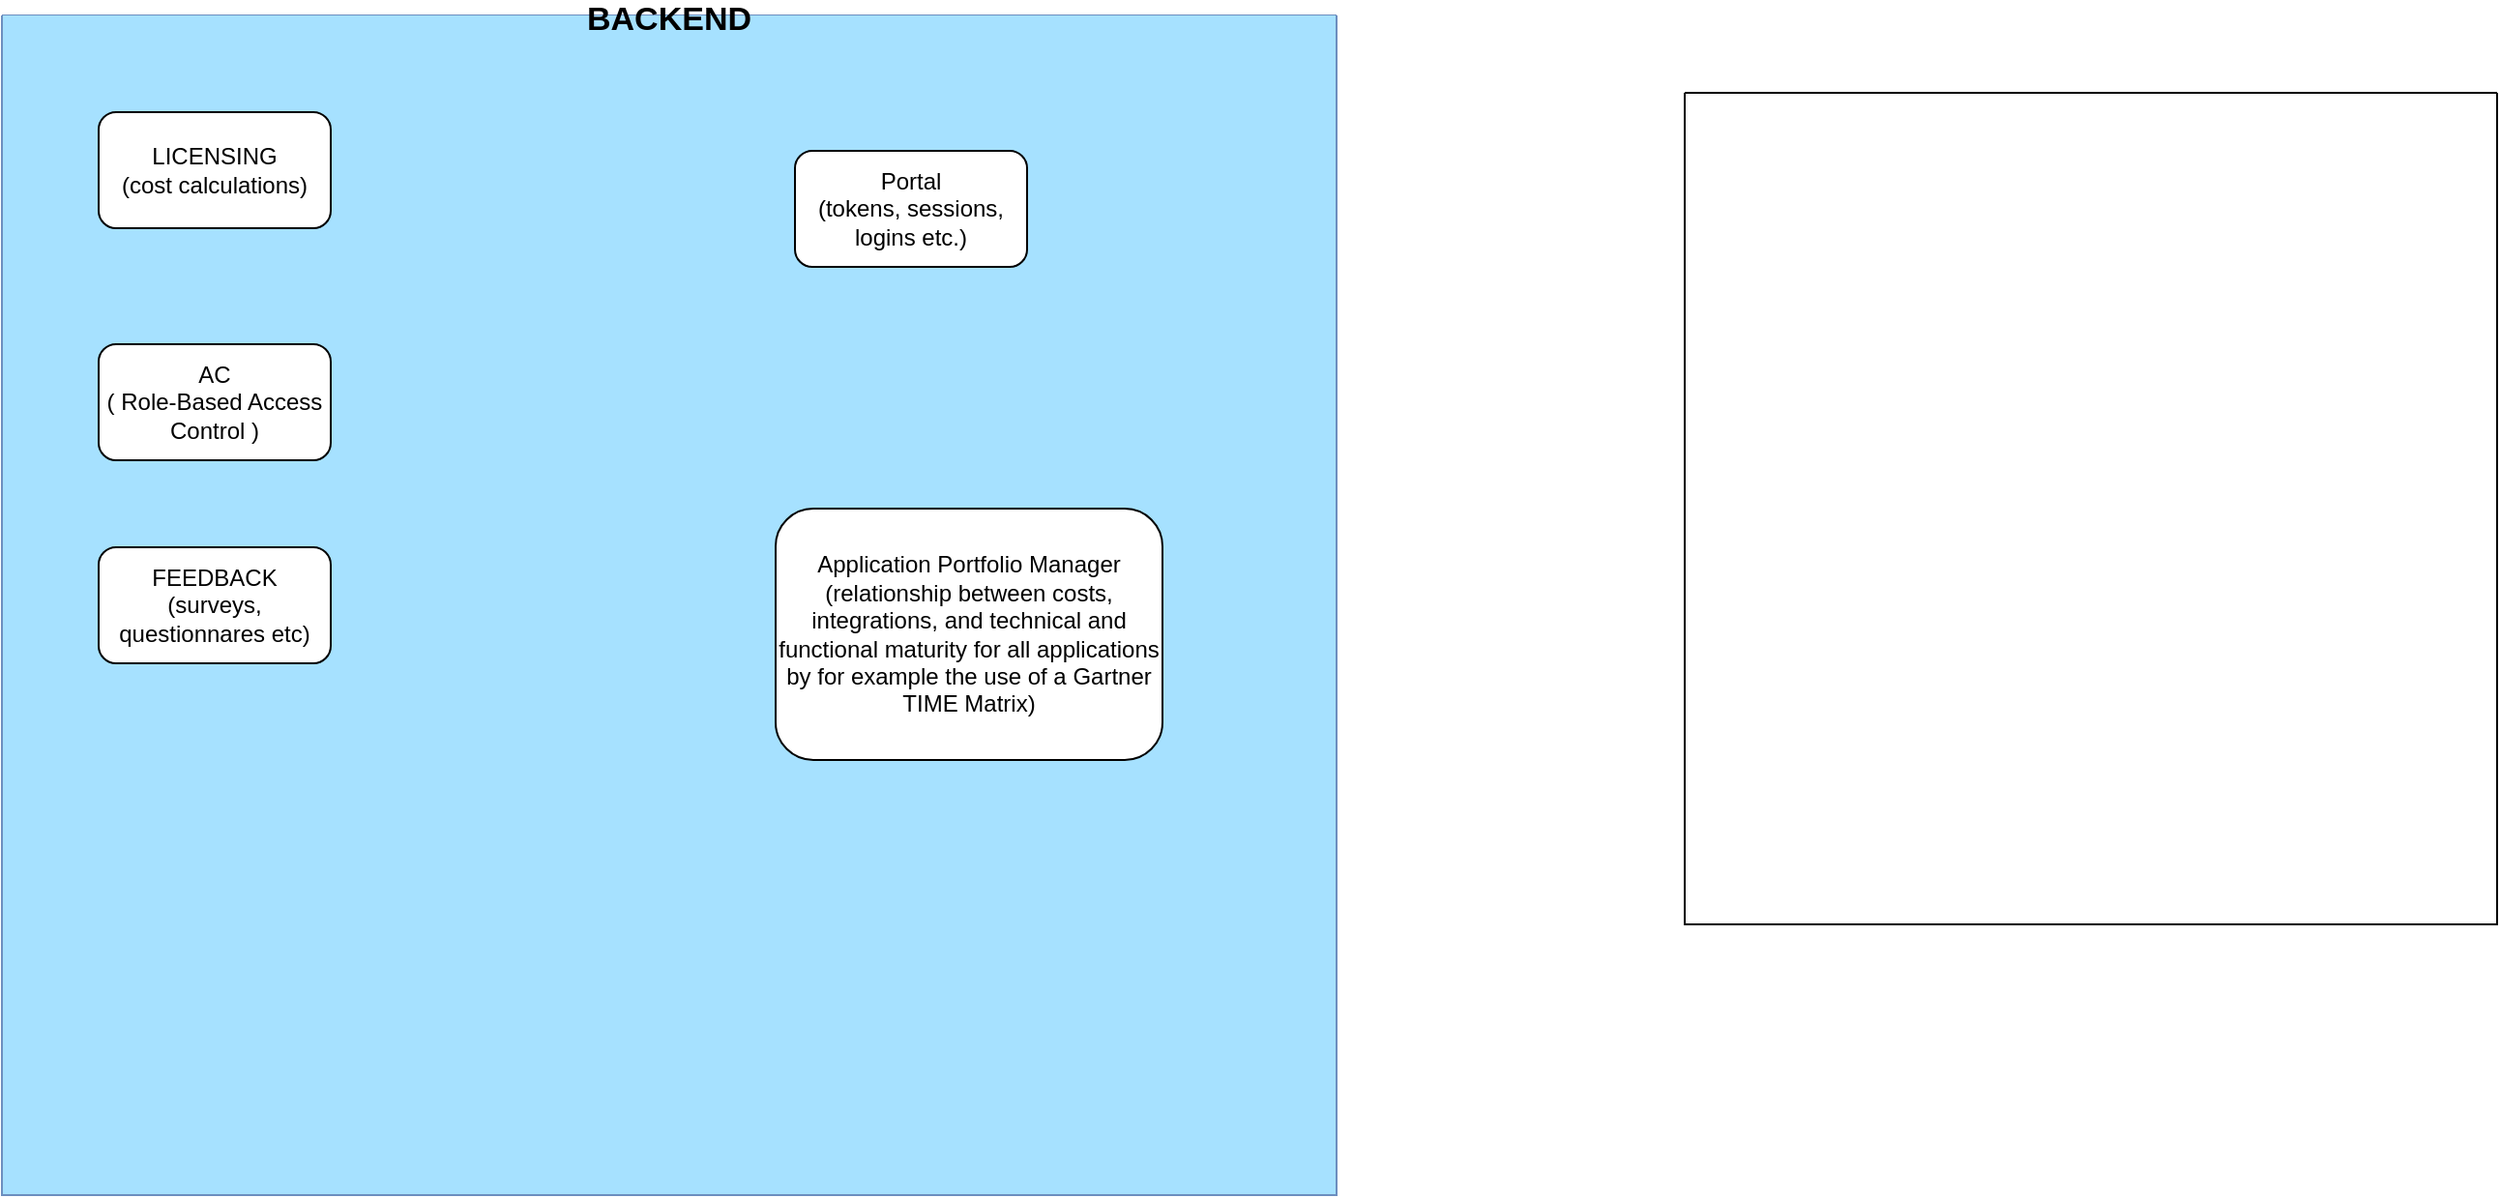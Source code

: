 <mxfile version="22.0.2" type="github">
  <diagram name="Page-1" id="J7pNc2jzAyI4eaKNCd6m">
    <mxGraphModel dx="2261" dy="790" grid="1" gridSize="10" guides="1" tooltips="1" connect="1" arrows="1" fold="1" page="1" pageScale="1" pageWidth="827" pageHeight="1169" math="0" shadow="0">
      <root>
        <mxCell id="0" />
        <mxCell id="1" parent="0" />
        <mxCell id="2TCdwBlKLAB9yFs61my--2" value="" style="swimlane;startSize=0;" vertex="1" parent="1">
          <mxGeometry x="610" y="180" width="420" height="430" as="geometry" />
        </mxCell>
        <mxCell id="2TCdwBlKLAB9yFs61my--3" value="BACKEND" style="swimlane;startSize=0;fillColor=#dae8fc;strokeColor=#6C8EBF;glass=0;gradientColor=none;swimlaneFillColor=#A6E1FF;fontSize=17;" vertex="1" parent="1">
          <mxGeometry x="-260" y="140" width="690" height="610" as="geometry" />
        </mxCell>
        <mxCell id="2TCdwBlKLAB9yFs61my--4" value="AC&lt;br&gt;( Role-Based Access Control )" style="rounded=1;whiteSpace=wrap;html=1;" vertex="1" parent="2TCdwBlKLAB9yFs61my--3">
          <mxGeometry x="50" y="170" width="120" height="60" as="geometry" />
        </mxCell>
        <mxCell id="2TCdwBlKLAB9yFs61my--5" value="Application Portfolio Manager&lt;br&gt;(relationship between costs, integrations, and technical and functional maturity for all applications by for example the use of a Gartner TIME Matrix)" style="rounded=1;whiteSpace=wrap;html=1;" vertex="1" parent="2TCdwBlKLAB9yFs61my--3">
          <mxGeometry x="400" y="255" width="200" height="130" as="geometry" />
        </mxCell>
        <mxCell id="2TCdwBlKLAB9yFs61my--7" value="LICENSING&lt;br&gt;(cost calculations)" style="rounded=1;whiteSpace=wrap;html=1;" vertex="1" parent="2TCdwBlKLAB9yFs61my--3">
          <mxGeometry x="50" y="50" width="120" height="60" as="geometry" />
        </mxCell>
        <mxCell id="2TCdwBlKLAB9yFs61my--8" value="FEEDBACK&lt;br&gt;(surveys, questionnares etc)" style="rounded=1;whiteSpace=wrap;html=1;" vertex="1" parent="2TCdwBlKLAB9yFs61my--3">
          <mxGeometry x="50" y="275" width="120" height="60" as="geometry" />
        </mxCell>
        <mxCell id="2TCdwBlKLAB9yFs61my--9" value="Portal&lt;br&gt;(tokens, sessions, logins etc.)" style="rounded=1;whiteSpace=wrap;html=1;" vertex="1" parent="2TCdwBlKLAB9yFs61my--3">
          <mxGeometry x="410" y="70" width="120" height="60" as="geometry" />
        </mxCell>
      </root>
    </mxGraphModel>
  </diagram>
</mxfile>
